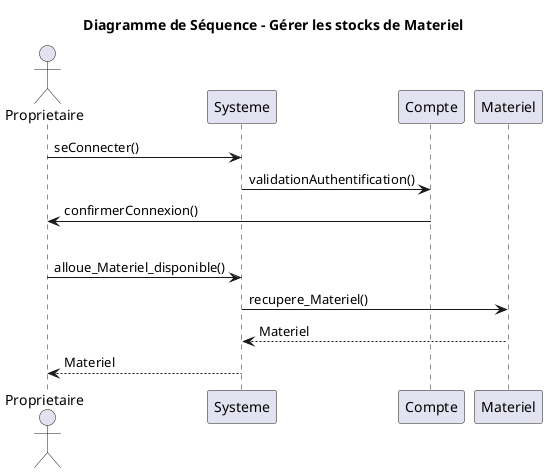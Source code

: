 @startuml
title Diagramme de Séquence - Gérer les stocks de Materiel
actor Proprietaire
participant Systeme
participant Compte
participant Materiel

'Connexion à un compte'
Proprietaire -> Systeme: seConnecter()
Systeme -> Compte: validationAuthentification()
Compte -> Proprietaire: confirmerConnexion()



'Séparation'
|||


'Propriétaire Alloue du Materiel disponible'
Proprietaire -> Systeme: alloue_Materiel_disponible()
Systeme -> Materiel: recupere_Materiel()
Materiel --> Systeme: Materiel
Systeme --> Proprietaire: Materiel


@enduml